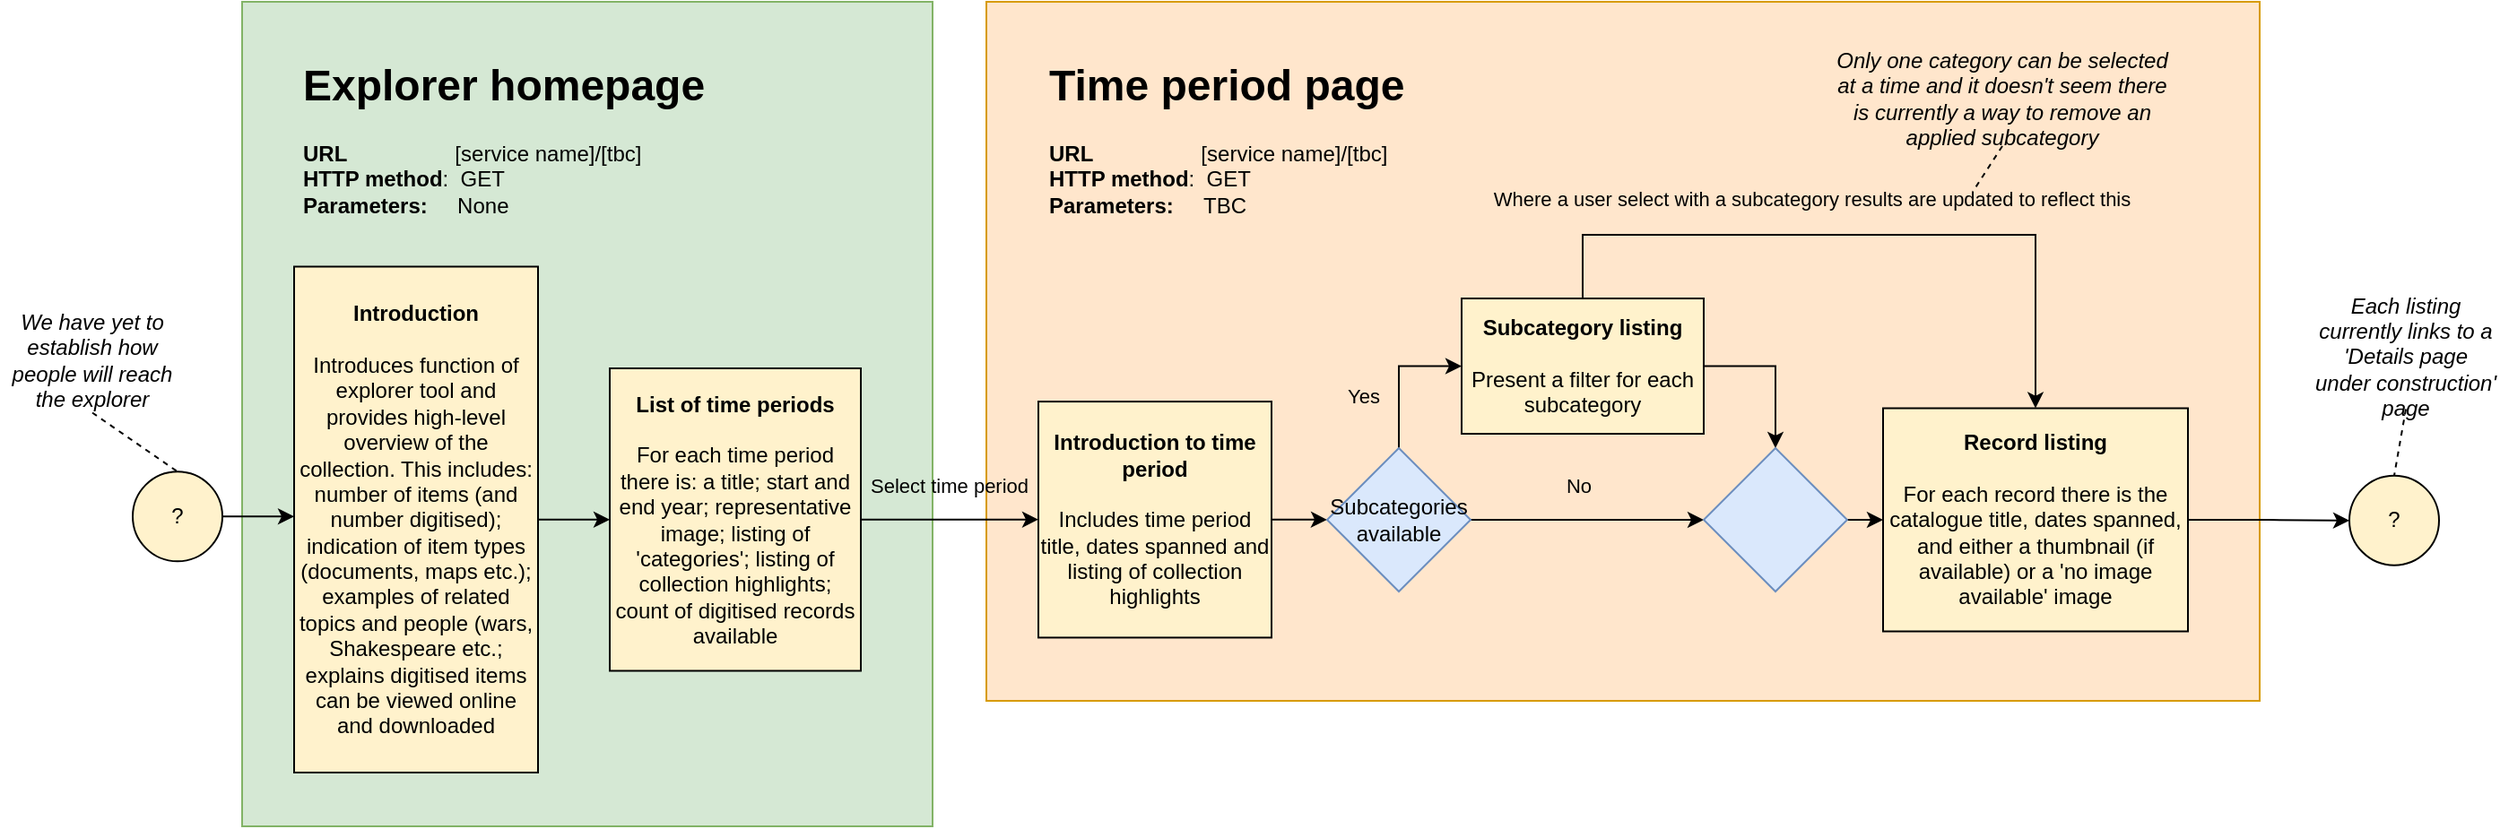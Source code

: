 <mxfile version="14.3.1" type="device"><diagram id="C5RBs43oDa-KdzZeNtuy" name="Page-1"><mxGraphModel dx="788" dy="517" grid="1" gridSize="10" guides="1" tooltips="1" connect="1" arrows="1" fold="1" page="1" pageScale="1" pageWidth="1654" pageHeight="1169" math="0" shadow="0"><root><mxCell id="WIyWlLk6GJQsqaUBKTNV-0"/><mxCell id="WIyWlLk6GJQsqaUBKTNV-1" parent="WIyWlLk6GJQsqaUBKTNV-0"/><mxCell id="Tg51ntY89aY0pdd8RlFv-1" value="" style="rounded=0;whiteSpace=wrap;html=1;strokeColor=#d79b00;fillColor=#ffe6cc;" vertex="1" parent="WIyWlLk6GJQsqaUBKTNV-1"><mxGeometry x="681" y="355" width="710" height="390" as="geometry"/></mxCell><mxCell id="chrbydugCzwfmAV1M1gY-0" value="" style="rounded=0;whiteSpace=wrap;html=1;strokeColor=#82b366;fillColor=#d5e8d4;" parent="WIyWlLk6GJQsqaUBKTNV-1" vertex="1"><mxGeometry x="266" y="355" width="385" height="460" as="geometry"/></mxCell><mxCell id="9VEDXULKDJzCC7xk2Kkp-64" value="?" style="ellipse;whiteSpace=wrap;html=1;aspect=fixed;fillColor=#FFF2CC;" parent="WIyWlLk6GJQsqaUBKTNV-1" vertex="1"><mxGeometry x="205" y="617.13" width="50" height="50" as="geometry"/></mxCell><mxCell id="9VEDXULKDJzCC7xk2Kkp-65" value="&lt;b&gt;Introduction&lt;/b&gt;&lt;br&gt;&lt;br&gt;Introduces function of explorer tool and provides high-level overview of the collection. This includes: number of items (and number digitised); indication of item types (documents, maps etc.); examples of related topics and people (wars, Shakespeare etc.; explains digitised items can be viewed online and downloaded" style="whiteSpace=wrap;html=1;fillColor=#FFF2CC;" parent="WIyWlLk6GJQsqaUBKTNV-1" vertex="1"><mxGeometry x="295" y="502.75" width="136" height="282.25" as="geometry"/></mxCell><mxCell id="Pv4lNV5exSS6TzRHOV7--7" value="" style="edgeStyle=orthogonalEdgeStyle;rounded=0;orthogonalLoop=1;jettySize=auto;html=1;exitX=1;exitY=0.5;exitDx=0;exitDy=0;entryX=0;entryY=0.5;entryDx=0;entryDy=0;fillColor=#FFF2CC;" parent="WIyWlLk6GJQsqaUBKTNV-1" source="9VEDXULKDJzCC7xk2Kkp-64" edge="1"><mxGeometry relative="1" as="geometry"><mxPoint x="265" y="557" as="sourcePoint"/><mxPoint x="295" y="642.12" as="targetPoint"/></mxGeometry></mxCell><mxCell id="25yV1s12fby_KnbW7S0K-2" value="We have yet to establish how people will reach the explorer" style="text;html=1;strokeColor=none;fillColor=none;align=center;verticalAlign=middle;whiteSpace=wrap;rounded=0;fontStyle=2" parent="WIyWlLk6GJQsqaUBKTNV-1" vertex="1"><mxGeometry x="131" y="525" width="103" height="59.25" as="geometry"/></mxCell><mxCell id="25yV1s12fby_KnbW7S0K-3" value="" style="endArrow=none;dashed=1;html=1;exitX=0.5;exitY=1;exitDx=0;exitDy=0;entryX=0.5;entryY=0;entryDx=0;entryDy=0;fillColor=#FFF2CC;" parent="WIyWlLk6GJQsqaUBKTNV-1" source="25yV1s12fby_KnbW7S0K-2" target="9VEDXULKDJzCC7xk2Kkp-64" edge="1"><mxGeometry width="50" height="50" relative="1" as="geometry"><mxPoint x="458.56" y="497.28" as="sourcePoint"/><mxPoint x="314" y="584.87" as="targetPoint"/></mxGeometry></mxCell><mxCell id="HxLsVkaPbk0Tpn2dxNhB-5" value="" style="edgeStyle=orthogonalEdgeStyle;rounded=0;orthogonalLoop=1;jettySize=auto;html=1;exitX=1;exitY=0.5;exitDx=0;exitDy=0;fillColor=#FFF2CC;" parent="WIyWlLk6GJQsqaUBKTNV-1" source="9VEDXULKDJzCC7xk2Kkp-65" target="Tg51ntY89aY0pdd8RlFv-0" edge="1"><mxGeometry relative="1" as="geometry"><mxPoint x="523" y="604.75" as="sourcePoint"/><mxPoint x="573.074" y="604.824" as="targetPoint"/></mxGeometry></mxCell><mxCell id="chrbydugCzwfmAV1M1gY-1" value="&lt;h1&gt;Explorer homepage&lt;/h1&gt;&lt;div&gt;&lt;b&gt;URL&lt;/b&gt;&amp;nbsp; &amp;nbsp; &amp;nbsp; &amp;nbsp; &amp;nbsp; &amp;nbsp; &amp;nbsp; &amp;nbsp; &amp;nbsp; [service name]/[tbc]&lt;/div&gt;&lt;div&gt;&lt;b&gt;HTTP method&lt;/b&gt;: &amp;nbsp;GET&lt;/div&gt;&lt;div&gt;&lt;b&gt;Parameters: &amp;nbsp; &amp;nbsp;&lt;/b&gt;&amp;nbsp;None&lt;/div&gt;" style="text;html=1;strokeColor=none;fillColor=none;spacing=5;spacingTop=-20;whiteSpace=wrap;overflow=hidden;rounded=0;" parent="WIyWlLk6GJQsqaUBKTNV-1" vertex="1"><mxGeometry x="295" y="381.51" width="377.5" height="139" as="geometry"/></mxCell><mxCell id="Tg51ntY89aY0pdd8RlFv-4" value="" style="edgeStyle=orthogonalEdgeStyle;rounded=0;orthogonalLoop=1;jettySize=auto;html=1;" edge="1" parent="WIyWlLk6GJQsqaUBKTNV-1" source="Tg51ntY89aY0pdd8RlFv-0" target="Tg51ntY89aY0pdd8RlFv-3"><mxGeometry relative="1" as="geometry"/></mxCell><mxCell id="Tg51ntY89aY0pdd8RlFv-11" value="Select time period" style="edgeLabel;html=1;align=center;verticalAlign=middle;resizable=0;points=[];labelBackgroundColor=none;" vertex="1" connectable="0" parent="Tg51ntY89aY0pdd8RlFv-4"><mxGeometry x="-0.022" y="-2" relative="1" as="geometry"><mxPoint y="-20.9" as="offset"/></mxGeometry></mxCell><mxCell id="Tg51ntY89aY0pdd8RlFv-0" value="&lt;b&gt;List of time periods&lt;br&gt;&lt;/b&gt;&lt;br&gt;For each time period there is: a title; start and end year; representative image; listing of 'categories'; listing of collection highlights; count of digitised records available" style="whiteSpace=wrap;html=1;fillColor=#FFF2CC;" vertex="1" parent="WIyWlLk6GJQsqaUBKTNV-1"><mxGeometry x="471" y="559.5" width="140" height="168.75" as="geometry"/></mxCell><mxCell id="Tg51ntY89aY0pdd8RlFv-2" value="&lt;h1&gt;Time period page&lt;/h1&gt;&lt;div&gt;&lt;b&gt;URL&lt;/b&gt;&amp;nbsp; &amp;nbsp; &amp;nbsp; &amp;nbsp; &amp;nbsp; &amp;nbsp; &amp;nbsp; &amp;nbsp; &amp;nbsp; [service name]/[tbc]&lt;/div&gt;&lt;div&gt;&lt;b&gt;HTTP method&lt;/b&gt;: &amp;nbsp;GET&lt;/div&gt;&lt;div&gt;&lt;b&gt;Parameters: &amp;nbsp; &amp;nbsp;&lt;/b&gt;&amp;nbsp;TBC&lt;/div&gt;" style="text;html=1;strokeColor=none;fillColor=none;spacing=5;spacingTop=-20;whiteSpace=wrap;overflow=hidden;rounded=0;" vertex="1" parent="WIyWlLk6GJQsqaUBKTNV-1"><mxGeometry x="711" y="381.51" width="250" height="139" as="geometry"/></mxCell><mxCell id="Tg51ntY89aY0pdd8RlFv-14" value="" style="edgeStyle=orthogonalEdgeStyle;rounded=0;orthogonalLoop=1;jettySize=auto;html=1;" edge="1" parent="WIyWlLk6GJQsqaUBKTNV-1" source="Tg51ntY89aY0pdd8RlFv-3" target="Tg51ntY89aY0pdd8RlFv-13"><mxGeometry relative="1" as="geometry"/></mxCell><mxCell id="Tg51ntY89aY0pdd8RlFv-3" value="&lt;b&gt;Introduction to time period&lt;br&gt;&lt;/b&gt;&lt;br&gt;Includes time period title, dates spanned and listing of collection highlights" style="whiteSpace=wrap;html=1;fillColor=#FFF2CC;" vertex="1" parent="WIyWlLk6GJQsqaUBKTNV-1"><mxGeometry x="710" y="578.04" width="130" height="131.68" as="geometry"/></mxCell><mxCell id="Tg51ntY89aY0pdd8RlFv-29" value="" style="edgeStyle=orthogonalEdgeStyle;rounded=0;orthogonalLoop=1;jettySize=auto;html=1;" edge="1" parent="WIyWlLk6GJQsqaUBKTNV-1" source="Tg51ntY89aY0pdd8RlFv-5" target="Tg51ntY89aY0pdd8RlFv-7"><mxGeometry relative="1" as="geometry"/></mxCell><mxCell id="Tg51ntY89aY0pdd8RlFv-5" value="&lt;b&gt;Record listing&lt;br&gt;&lt;/b&gt;&lt;br&gt;For each record there is the catalogue title, dates spanned, and either a thumbnail (if available) or a 'no image available' image" style="whiteSpace=wrap;html=1;fillColor=#FFF2CC;" vertex="1" parent="WIyWlLk6GJQsqaUBKTNV-1"><mxGeometry x="1181" y="581.76" width="170" height="124.49" as="geometry"/></mxCell><mxCell id="Tg51ntY89aY0pdd8RlFv-7" value="?" style="ellipse;whiteSpace=wrap;html=1;aspect=fixed;fillColor=#FFF2CC;" vertex="1" parent="WIyWlLk6GJQsqaUBKTNV-1"><mxGeometry x="1441" y="619.36" width="50" height="50" as="geometry"/></mxCell><mxCell id="Tg51ntY89aY0pdd8RlFv-9" value="Each listing currently links to a 'Details page under construction' page" style="text;html=1;strokeColor=none;fillColor=none;align=center;verticalAlign=middle;whiteSpace=wrap;rounded=0;fontStyle=2" vertex="1" parent="WIyWlLk6GJQsqaUBKTNV-1"><mxGeometry x="1421" y="523" width="103" height="59.25" as="geometry"/></mxCell><mxCell id="Tg51ntY89aY0pdd8RlFv-10" value="" style="endArrow=none;dashed=1;html=1;exitX=0.5;exitY=1;exitDx=0;exitDy=0;entryX=0.5;entryY=0;entryDx=0;entryDy=0;fillColor=#FFF2CC;" edge="1" parent="WIyWlLk6GJQsqaUBKTNV-1" source="Tg51ntY89aY0pdd8RlFv-9" target="Tg51ntY89aY0pdd8RlFv-7"><mxGeometry width="50" height="50" relative="1" as="geometry"><mxPoint x="1268.56" y="493.28" as="sourcePoint"/><mxPoint x="1040" y="613.13" as="targetPoint"/></mxGeometry></mxCell><mxCell id="Tg51ntY89aY0pdd8RlFv-15" value="" style="edgeStyle=orthogonalEdgeStyle;rounded=0;orthogonalLoop=1;jettySize=auto;html=1;entryX=0;entryY=0.5;entryDx=0;entryDy=0;exitX=0.5;exitY=0;exitDx=0;exitDy=0;" edge="1" parent="WIyWlLk6GJQsqaUBKTNV-1" source="Tg51ntY89aY0pdd8RlFv-13" target="Tg51ntY89aY0pdd8RlFv-16"><mxGeometry relative="1" as="geometry"/></mxCell><mxCell id="Tg51ntY89aY0pdd8RlFv-18" value="Yes" style="edgeLabel;html=1;align=center;verticalAlign=middle;resizable=0;points=[];labelBackgroundColor=none;" vertex="1" connectable="0" parent="Tg51ntY89aY0pdd8RlFv-15"><mxGeometry x="-0.285" y="-3" relative="1" as="geometry"><mxPoint x="-23" y="0.04" as="offset"/></mxGeometry></mxCell><mxCell id="Tg51ntY89aY0pdd8RlFv-20" value="" style="edgeStyle=orthogonalEdgeStyle;rounded=0;orthogonalLoop=1;jettySize=auto;html=1;entryX=0;entryY=0.5;entryDx=0;entryDy=0;" edge="1" parent="WIyWlLk6GJQsqaUBKTNV-1" source="Tg51ntY89aY0pdd8RlFv-13" target="Tg51ntY89aY0pdd8RlFv-17"><mxGeometry relative="1" as="geometry"><mxPoint x="1031" y="644" as="targetPoint"/></mxGeometry></mxCell><mxCell id="Tg51ntY89aY0pdd8RlFv-22" value="No" style="edgeLabel;html=1;align=center;verticalAlign=middle;resizable=0;points=[];labelBackgroundColor=none;" vertex="1" connectable="0" parent="Tg51ntY89aY0pdd8RlFv-20"><mxGeometry x="-0.215" y="-1" relative="1" as="geometry"><mxPoint x="9" y="-20" as="offset"/></mxGeometry></mxCell><mxCell id="Tg51ntY89aY0pdd8RlFv-13" value="Subcategories available" style="rhombus;whiteSpace=wrap;html=1;labelBackgroundColor=none;align=center;fillColor=#dae8fc;strokeColor=#6c8ebf;" vertex="1" parent="WIyWlLk6GJQsqaUBKTNV-1"><mxGeometry x="871" y="604" width="80" height="80" as="geometry"/></mxCell><mxCell id="Tg51ntY89aY0pdd8RlFv-21" value="" style="edgeStyle=orthogonalEdgeStyle;rounded=0;orthogonalLoop=1;jettySize=auto;html=1;exitX=1;exitY=0.5;exitDx=0;exitDy=0;" edge="1" parent="WIyWlLk6GJQsqaUBKTNV-1" source="Tg51ntY89aY0pdd8RlFv-16" target="Tg51ntY89aY0pdd8RlFv-17"><mxGeometry relative="1" as="geometry"/></mxCell><mxCell id="Tg51ntY89aY0pdd8RlFv-25" value="" style="edgeStyle=orthogonalEdgeStyle;rounded=0;orthogonalLoop=1;jettySize=auto;html=1;entryX=0.5;entryY=0;entryDx=0;entryDy=0;" edge="1" parent="WIyWlLk6GJQsqaUBKTNV-1" source="Tg51ntY89aY0pdd8RlFv-16" target="Tg51ntY89aY0pdd8RlFv-5"><mxGeometry relative="1" as="geometry"><mxPoint x="1013.5" y="440.51" as="targetPoint"/><Array as="points"><mxPoint x="1014" y="485"/><mxPoint x="1266" y="485"/></Array></mxGeometry></mxCell><mxCell id="Tg51ntY89aY0pdd8RlFv-26" value="Where a user select with a subcategory results are updated to reflect this" style="edgeLabel;html=1;align=center;verticalAlign=middle;resizable=0;points=[];labelBackgroundColor=none;" vertex="1" connectable="0" parent="Tg51ntY89aY0pdd8RlFv-25"><mxGeometry x="-0.22" y="-1" relative="1" as="geometry"><mxPoint x="13.01" y="-21" as="offset"/></mxGeometry></mxCell><mxCell id="Tg51ntY89aY0pdd8RlFv-16" value="&lt;b&gt;Subcategory listing&lt;br&gt;&lt;/b&gt;&lt;br&gt;Present a filter for each subcategory" style="whiteSpace=wrap;html=1;fillColor=#FFF2CC;" vertex="1" parent="WIyWlLk6GJQsqaUBKTNV-1"><mxGeometry x="946" y="520.51" width="135" height="75.49" as="geometry"/></mxCell><mxCell id="Tg51ntY89aY0pdd8RlFv-23" value="" style="edgeStyle=orthogonalEdgeStyle;rounded=0;orthogonalLoop=1;jettySize=auto;html=1;" edge="1" parent="WIyWlLk6GJQsqaUBKTNV-1" source="Tg51ntY89aY0pdd8RlFv-17" target="Tg51ntY89aY0pdd8RlFv-5"><mxGeometry relative="1" as="geometry"/></mxCell><mxCell id="Tg51ntY89aY0pdd8RlFv-17" value="" style="rhombus;whiteSpace=wrap;html=1;labelBackgroundColor=none;align=center;fillColor=#dae8fc;strokeColor=#6c8ebf;" vertex="1" parent="WIyWlLk6GJQsqaUBKTNV-1"><mxGeometry x="1081" y="604" width="80" height="80" as="geometry"/></mxCell><mxCell id="Tg51ntY89aY0pdd8RlFv-27" value="Only one category can be selected at a time and it doesn't seem there is currently a way to remove an applied subcategory" style="text;html=1;strokeColor=none;fillColor=none;align=center;verticalAlign=middle;whiteSpace=wrap;rounded=0;fontStyle=2" vertex="1" parent="WIyWlLk6GJQsqaUBKTNV-1"><mxGeometry x="1151" y="381.51" width="193" height="54" as="geometry"/></mxCell><mxCell id="Tg51ntY89aY0pdd8RlFv-28" value="" style="endArrow=none;dashed=1;html=1;exitX=0.5;exitY=1;exitDx=0;exitDy=0;fillColor=#FFF2CC;" edge="1" parent="WIyWlLk6GJQsqaUBKTNV-1" source="Tg51ntY89aY0pdd8RlFv-27"><mxGeometry width="50" height="50" relative="1" as="geometry"><mxPoint x="1278.56" y="328.79" as="sourcePoint"/><mxPoint x="1231" y="461" as="targetPoint"/></mxGeometry></mxCell></root></mxGraphModel></diagram></mxfile>